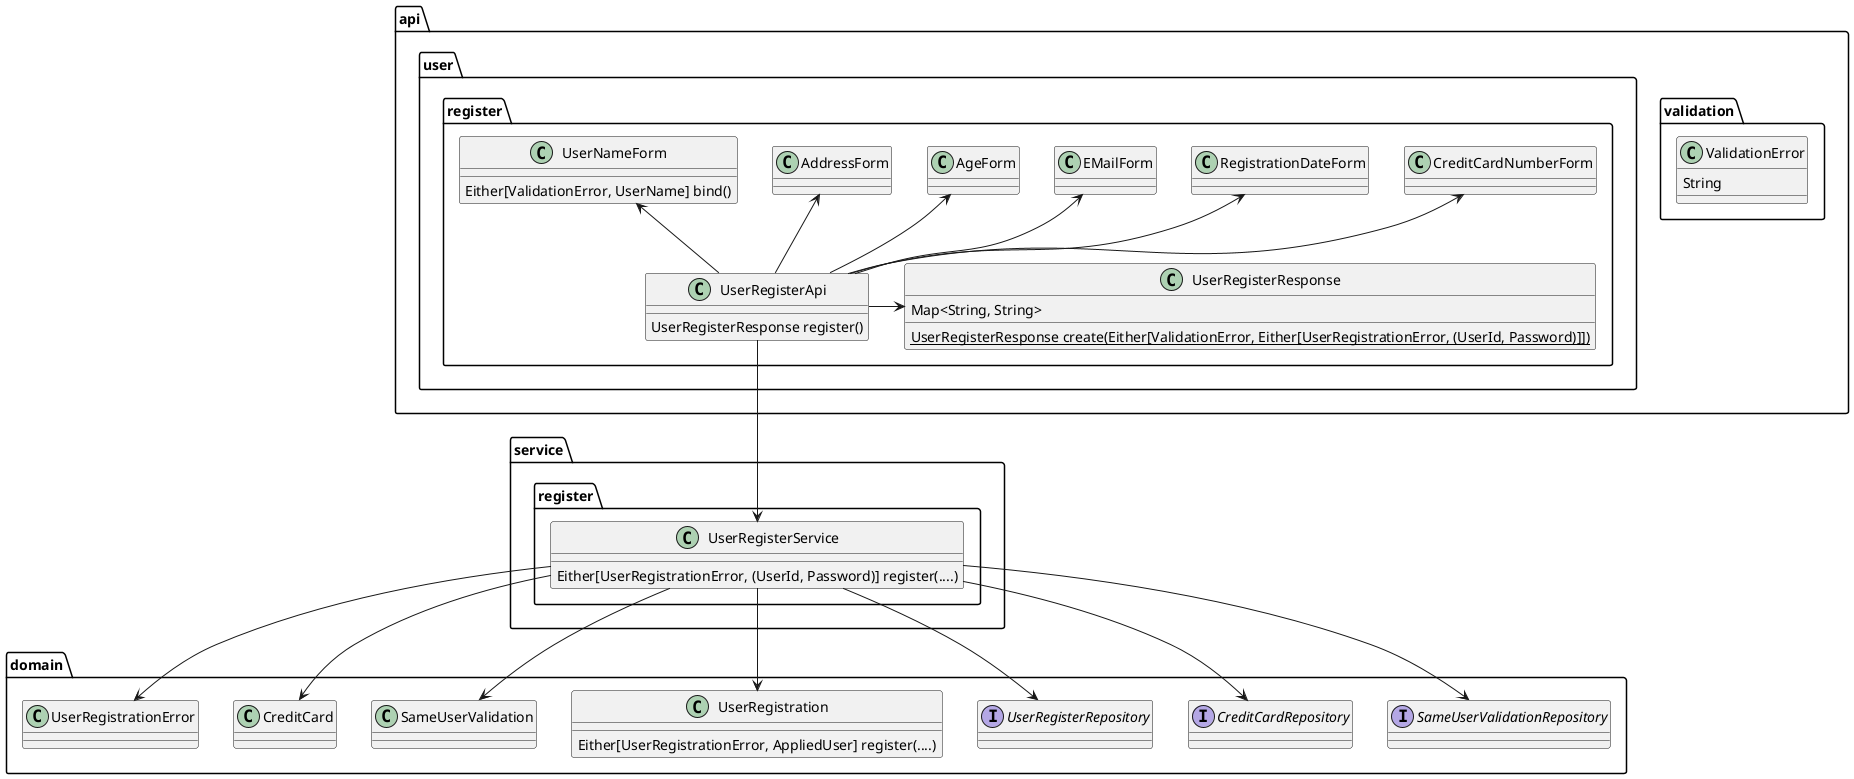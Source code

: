 @startuml

namespace api {
  namespace validation {
    class ValidationError {
      String
    }
  }

  namespace user {
    namespace register {
      class UserRegisterApi {
        UserRegisterResponse register()
      }

      class UserRegisterResponse {
        Map<String, String>
        {static} UserRegisterResponse create(Either[ValidationError, Either[UserRegistrationError, (UserId, Password)]])
      }

      class UserNameForm {
        Either[ValidationError, UserName] bind()
      }
      class AddressForm
      class AgeForm
      class EMailForm
      class RegistrationDateForm
      class CreditCardNumberForm

      UserRegisterApi -right-> UserRegisterResponse

      UserRegisterApi -up-> UserNameForm
      UserRegisterApi -up-> AddressForm
      UserRegisterApi -up-> AgeForm
      UserRegisterApi -up-> EMailForm
      UserRegisterApi -up-> RegistrationDateForm
      UserRegisterApi -up-> CreditCardNumberForm
    }
  }
}

package service {
  package register {
    class UserRegisterService {
      Either[UserRegistrationError, (UserId, Password)] register(....)
    }
  }

  api.user.register.UserRegisterApi -down-> UserRegisterService
}


package domain {
  interface SameUserValidationRepository
  interface CreditCardRepository
  interface UserRegisterRepository

  class UserRegistration {
    Either[UserRegistrationError, AppliedUser] register(....)
  }

  class SameUserValidation
  class CreditCard
  class UserRegistrationError
}

UserRegisterService --> UserRegistration
UserRegisterService --> UserRegistrationError
UserRegisterService --> SameUserValidation
UserRegisterService --> CreditCard

UserRegisterService --> SameUserValidationRepository
UserRegisterService --> CreditCardRepository
UserRegisterService --> UserRegisterRepository

@enduml
